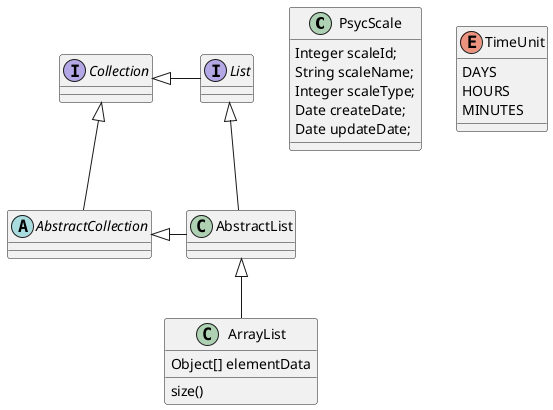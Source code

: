 @startuml
'https://plantuml.com/class-diagram

class PsycScale{
    Integer scaleId;
    String scaleName;
    Integer scaleType;
    Date createDate;
    Date updateDate;
}
abstract AbstractCollection
interface List
interface Collection

List <|-- AbstractList
Collection <|-- AbstractCollection

Collection <|- List
AbstractCollection <|- AbstractList
AbstractList <|-- ArrayList

class ArrayList {
Object[] elementData
size()
}

enum TimeUnit {
DAYS
HOURS
MINUTES
}

@enduml
